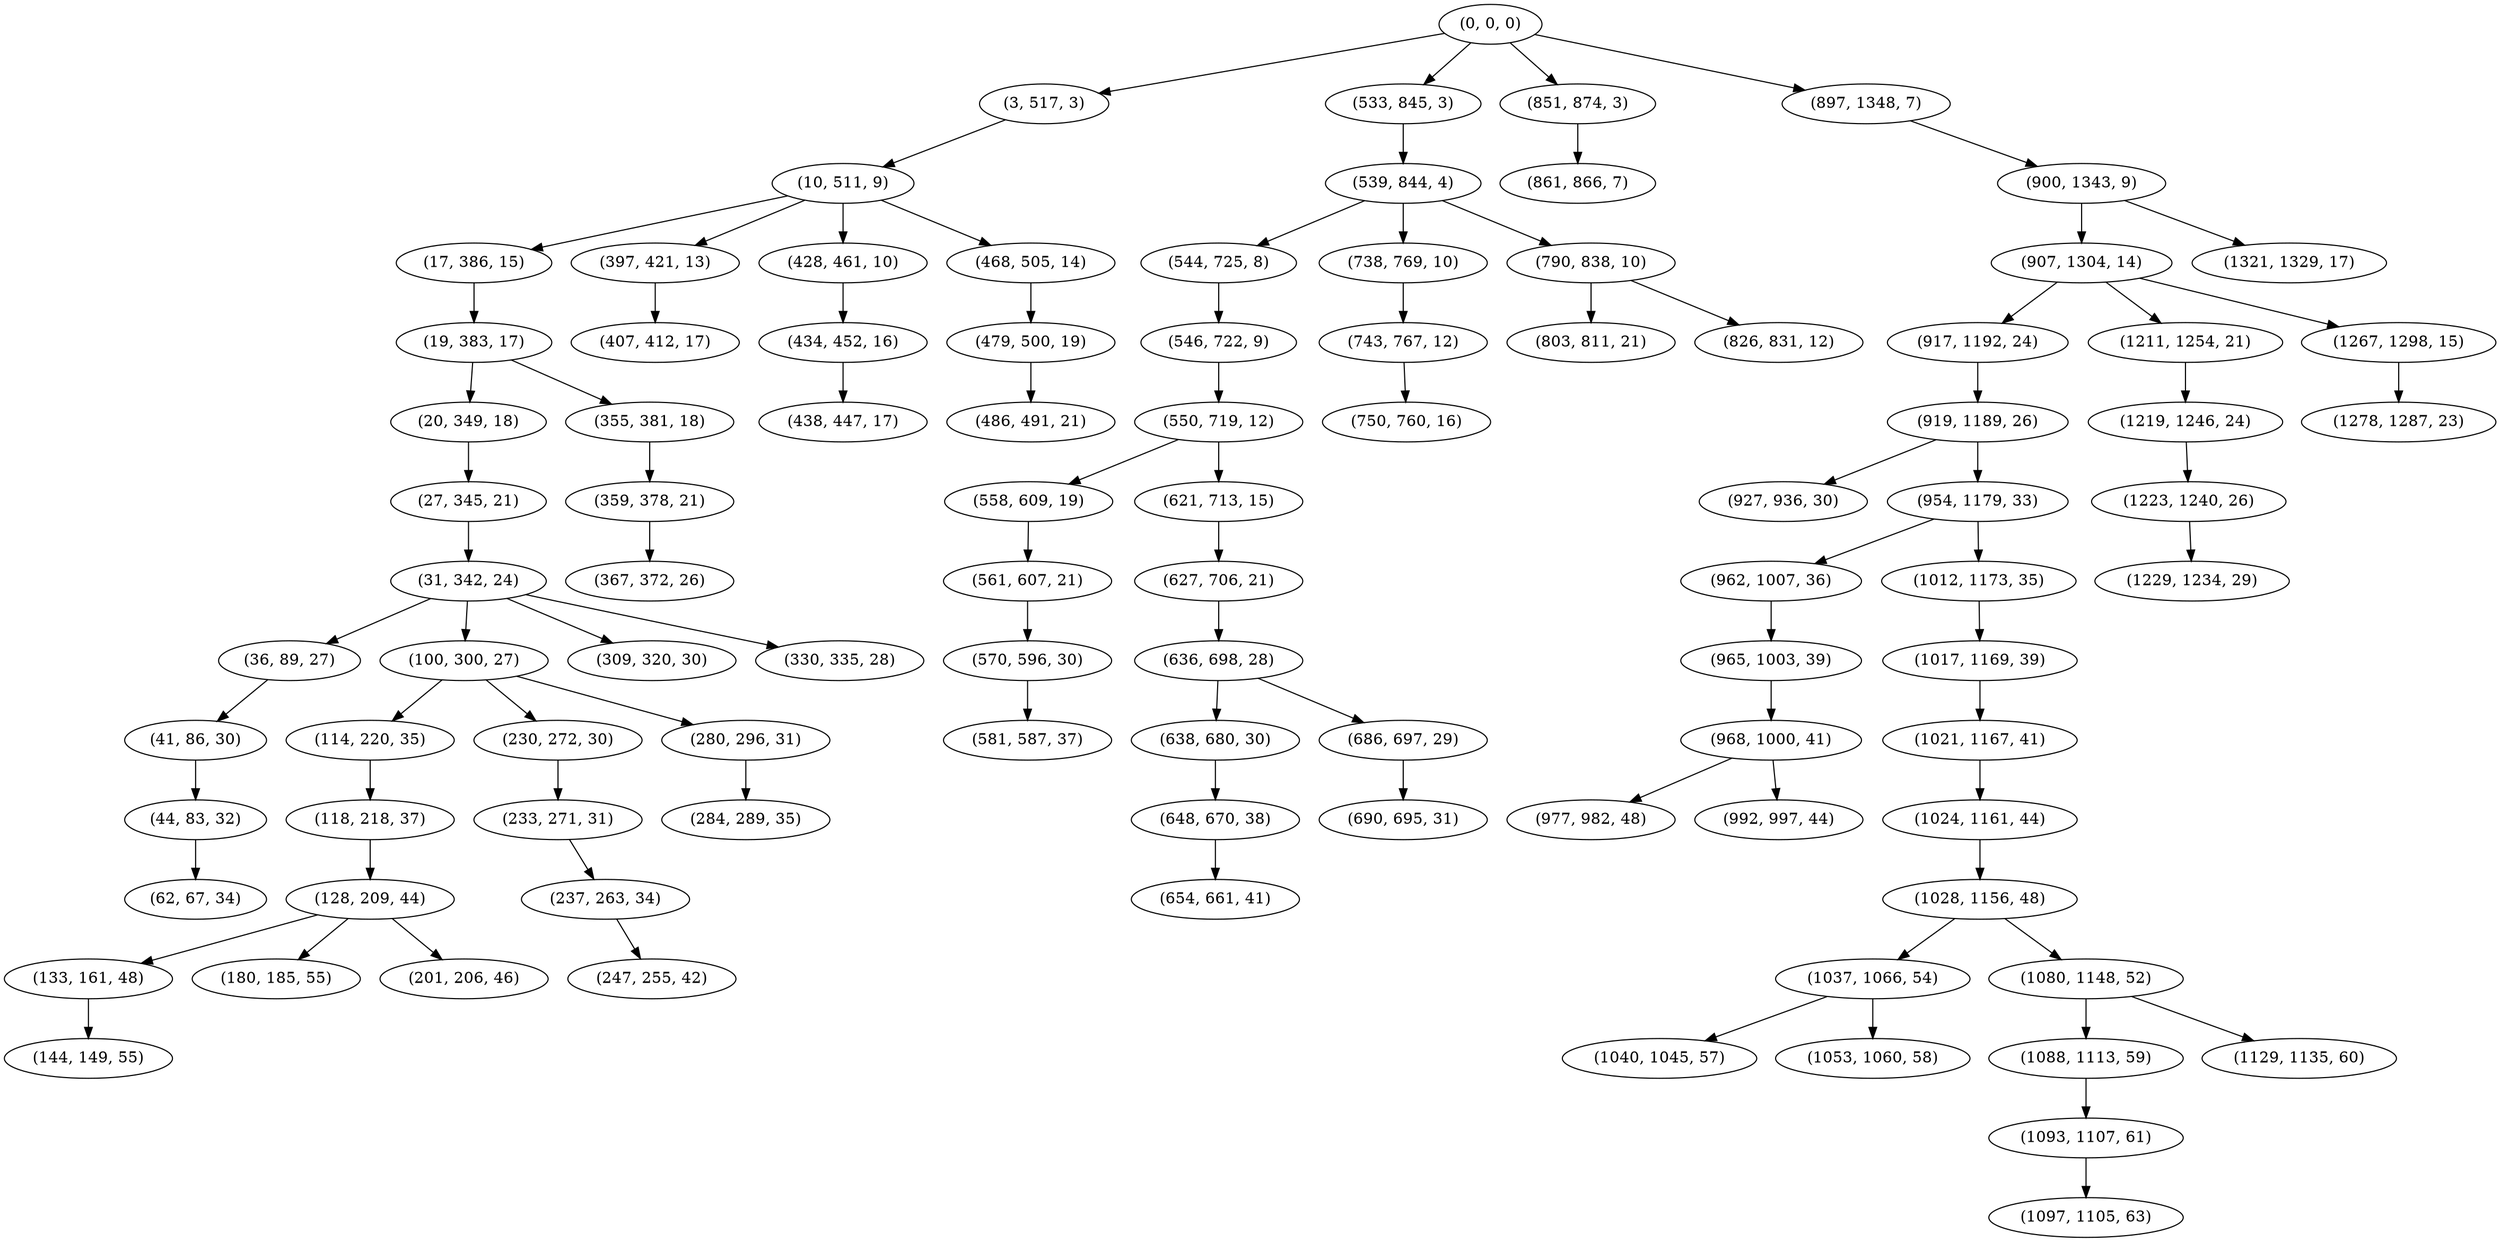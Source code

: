 digraph tree {
    "(0, 0, 0)";
    "(3, 517, 3)";
    "(10, 511, 9)";
    "(17, 386, 15)";
    "(19, 383, 17)";
    "(20, 349, 18)";
    "(27, 345, 21)";
    "(31, 342, 24)";
    "(36, 89, 27)";
    "(41, 86, 30)";
    "(44, 83, 32)";
    "(62, 67, 34)";
    "(100, 300, 27)";
    "(114, 220, 35)";
    "(118, 218, 37)";
    "(128, 209, 44)";
    "(133, 161, 48)";
    "(144, 149, 55)";
    "(180, 185, 55)";
    "(201, 206, 46)";
    "(230, 272, 30)";
    "(233, 271, 31)";
    "(237, 263, 34)";
    "(247, 255, 42)";
    "(280, 296, 31)";
    "(284, 289, 35)";
    "(309, 320, 30)";
    "(330, 335, 28)";
    "(355, 381, 18)";
    "(359, 378, 21)";
    "(367, 372, 26)";
    "(397, 421, 13)";
    "(407, 412, 17)";
    "(428, 461, 10)";
    "(434, 452, 16)";
    "(438, 447, 17)";
    "(468, 505, 14)";
    "(479, 500, 19)";
    "(486, 491, 21)";
    "(533, 845, 3)";
    "(539, 844, 4)";
    "(544, 725, 8)";
    "(546, 722, 9)";
    "(550, 719, 12)";
    "(558, 609, 19)";
    "(561, 607, 21)";
    "(570, 596, 30)";
    "(581, 587, 37)";
    "(621, 713, 15)";
    "(627, 706, 21)";
    "(636, 698, 28)";
    "(638, 680, 30)";
    "(648, 670, 38)";
    "(654, 661, 41)";
    "(686, 697, 29)";
    "(690, 695, 31)";
    "(738, 769, 10)";
    "(743, 767, 12)";
    "(750, 760, 16)";
    "(790, 838, 10)";
    "(803, 811, 21)";
    "(826, 831, 12)";
    "(851, 874, 3)";
    "(861, 866, 7)";
    "(897, 1348, 7)";
    "(900, 1343, 9)";
    "(907, 1304, 14)";
    "(917, 1192, 24)";
    "(919, 1189, 26)";
    "(927, 936, 30)";
    "(954, 1179, 33)";
    "(962, 1007, 36)";
    "(965, 1003, 39)";
    "(968, 1000, 41)";
    "(977, 982, 48)";
    "(992, 997, 44)";
    "(1012, 1173, 35)";
    "(1017, 1169, 39)";
    "(1021, 1167, 41)";
    "(1024, 1161, 44)";
    "(1028, 1156, 48)";
    "(1037, 1066, 54)";
    "(1040, 1045, 57)";
    "(1053, 1060, 58)";
    "(1080, 1148, 52)";
    "(1088, 1113, 59)";
    "(1093, 1107, 61)";
    "(1097, 1105, 63)";
    "(1129, 1135, 60)";
    "(1211, 1254, 21)";
    "(1219, 1246, 24)";
    "(1223, 1240, 26)";
    "(1229, 1234, 29)";
    "(1267, 1298, 15)";
    "(1278, 1287, 23)";
    "(1321, 1329, 17)";
    "(0, 0, 0)" -> "(3, 517, 3)";
    "(0, 0, 0)" -> "(533, 845, 3)";
    "(0, 0, 0)" -> "(851, 874, 3)";
    "(0, 0, 0)" -> "(897, 1348, 7)";
    "(3, 517, 3)" -> "(10, 511, 9)";
    "(10, 511, 9)" -> "(17, 386, 15)";
    "(10, 511, 9)" -> "(397, 421, 13)";
    "(10, 511, 9)" -> "(428, 461, 10)";
    "(10, 511, 9)" -> "(468, 505, 14)";
    "(17, 386, 15)" -> "(19, 383, 17)";
    "(19, 383, 17)" -> "(20, 349, 18)";
    "(19, 383, 17)" -> "(355, 381, 18)";
    "(20, 349, 18)" -> "(27, 345, 21)";
    "(27, 345, 21)" -> "(31, 342, 24)";
    "(31, 342, 24)" -> "(36, 89, 27)";
    "(31, 342, 24)" -> "(100, 300, 27)";
    "(31, 342, 24)" -> "(309, 320, 30)";
    "(31, 342, 24)" -> "(330, 335, 28)";
    "(36, 89, 27)" -> "(41, 86, 30)";
    "(41, 86, 30)" -> "(44, 83, 32)";
    "(44, 83, 32)" -> "(62, 67, 34)";
    "(100, 300, 27)" -> "(114, 220, 35)";
    "(100, 300, 27)" -> "(230, 272, 30)";
    "(100, 300, 27)" -> "(280, 296, 31)";
    "(114, 220, 35)" -> "(118, 218, 37)";
    "(118, 218, 37)" -> "(128, 209, 44)";
    "(128, 209, 44)" -> "(133, 161, 48)";
    "(128, 209, 44)" -> "(180, 185, 55)";
    "(128, 209, 44)" -> "(201, 206, 46)";
    "(133, 161, 48)" -> "(144, 149, 55)";
    "(230, 272, 30)" -> "(233, 271, 31)";
    "(233, 271, 31)" -> "(237, 263, 34)";
    "(237, 263, 34)" -> "(247, 255, 42)";
    "(280, 296, 31)" -> "(284, 289, 35)";
    "(355, 381, 18)" -> "(359, 378, 21)";
    "(359, 378, 21)" -> "(367, 372, 26)";
    "(397, 421, 13)" -> "(407, 412, 17)";
    "(428, 461, 10)" -> "(434, 452, 16)";
    "(434, 452, 16)" -> "(438, 447, 17)";
    "(468, 505, 14)" -> "(479, 500, 19)";
    "(479, 500, 19)" -> "(486, 491, 21)";
    "(533, 845, 3)" -> "(539, 844, 4)";
    "(539, 844, 4)" -> "(544, 725, 8)";
    "(539, 844, 4)" -> "(738, 769, 10)";
    "(539, 844, 4)" -> "(790, 838, 10)";
    "(544, 725, 8)" -> "(546, 722, 9)";
    "(546, 722, 9)" -> "(550, 719, 12)";
    "(550, 719, 12)" -> "(558, 609, 19)";
    "(550, 719, 12)" -> "(621, 713, 15)";
    "(558, 609, 19)" -> "(561, 607, 21)";
    "(561, 607, 21)" -> "(570, 596, 30)";
    "(570, 596, 30)" -> "(581, 587, 37)";
    "(621, 713, 15)" -> "(627, 706, 21)";
    "(627, 706, 21)" -> "(636, 698, 28)";
    "(636, 698, 28)" -> "(638, 680, 30)";
    "(636, 698, 28)" -> "(686, 697, 29)";
    "(638, 680, 30)" -> "(648, 670, 38)";
    "(648, 670, 38)" -> "(654, 661, 41)";
    "(686, 697, 29)" -> "(690, 695, 31)";
    "(738, 769, 10)" -> "(743, 767, 12)";
    "(743, 767, 12)" -> "(750, 760, 16)";
    "(790, 838, 10)" -> "(803, 811, 21)";
    "(790, 838, 10)" -> "(826, 831, 12)";
    "(851, 874, 3)" -> "(861, 866, 7)";
    "(897, 1348, 7)" -> "(900, 1343, 9)";
    "(900, 1343, 9)" -> "(907, 1304, 14)";
    "(900, 1343, 9)" -> "(1321, 1329, 17)";
    "(907, 1304, 14)" -> "(917, 1192, 24)";
    "(907, 1304, 14)" -> "(1211, 1254, 21)";
    "(907, 1304, 14)" -> "(1267, 1298, 15)";
    "(917, 1192, 24)" -> "(919, 1189, 26)";
    "(919, 1189, 26)" -> "(927, 936, 30)";
    "(919, 1189, 26)" -> "(954, 1179, 33)";
    "(954, 1179, 33)" -> "(962, 1007, 36)";
    "(954, 1179, 33)" -> "(1012, 1173, 35)";
    "(962, 1007, 36)" -> "(965, 1003, 39)";
    "(965, 1003, 39)" -> "(968, 1000, 41)";
    "(968, 1000, 41)" -> "(977, 982, 48)";
    "(968, 1000, 41)" -> "(992, 997, 44)";
    "(1012, 1173, 35)" -> "(1017, 1169, 39)";
    "(1017, 1169, 39)" -> "(1021, 1167, 41)";
    "(1021, 1167, 41)" -> "(1024, 1161, 44)";
    "(1024, 1161, 44)" -> "(1028, 1156, 48)";
    "(1028, 1156, 48)" -> "(1037, 1066, 54)";
    "(1028, 1156, 48)" -> "(1080, 1148, 52)";
    "(1037, 1066, 54)" -> "(1040, 1045, 57)";
    "(1037, 1066, 54)" -> "(1053, 1060, 58)";
    "(1080, 1148, 52)" -> "(1088, 1113, 59)";
    "(1080, 1148, 52)" -> "(1129, 1135, 60)";
    "(1088, 1113, 59)" -> "(1093, 1107, 61)";
    "(1093, 1107, 61)" -> "(1097, 1105, 63)";
    "(1211, 1254, 21)" -> "(1219, 1246, 24)";
    "(1219, 1246, 24)" -> "(1223, 1240, 26)";
    "(1223, 1240, 26)" -> "(1229, 1234, 29)";
    "(1267, 1298, 15)" -> "(1278, 1287, 23)";
}
